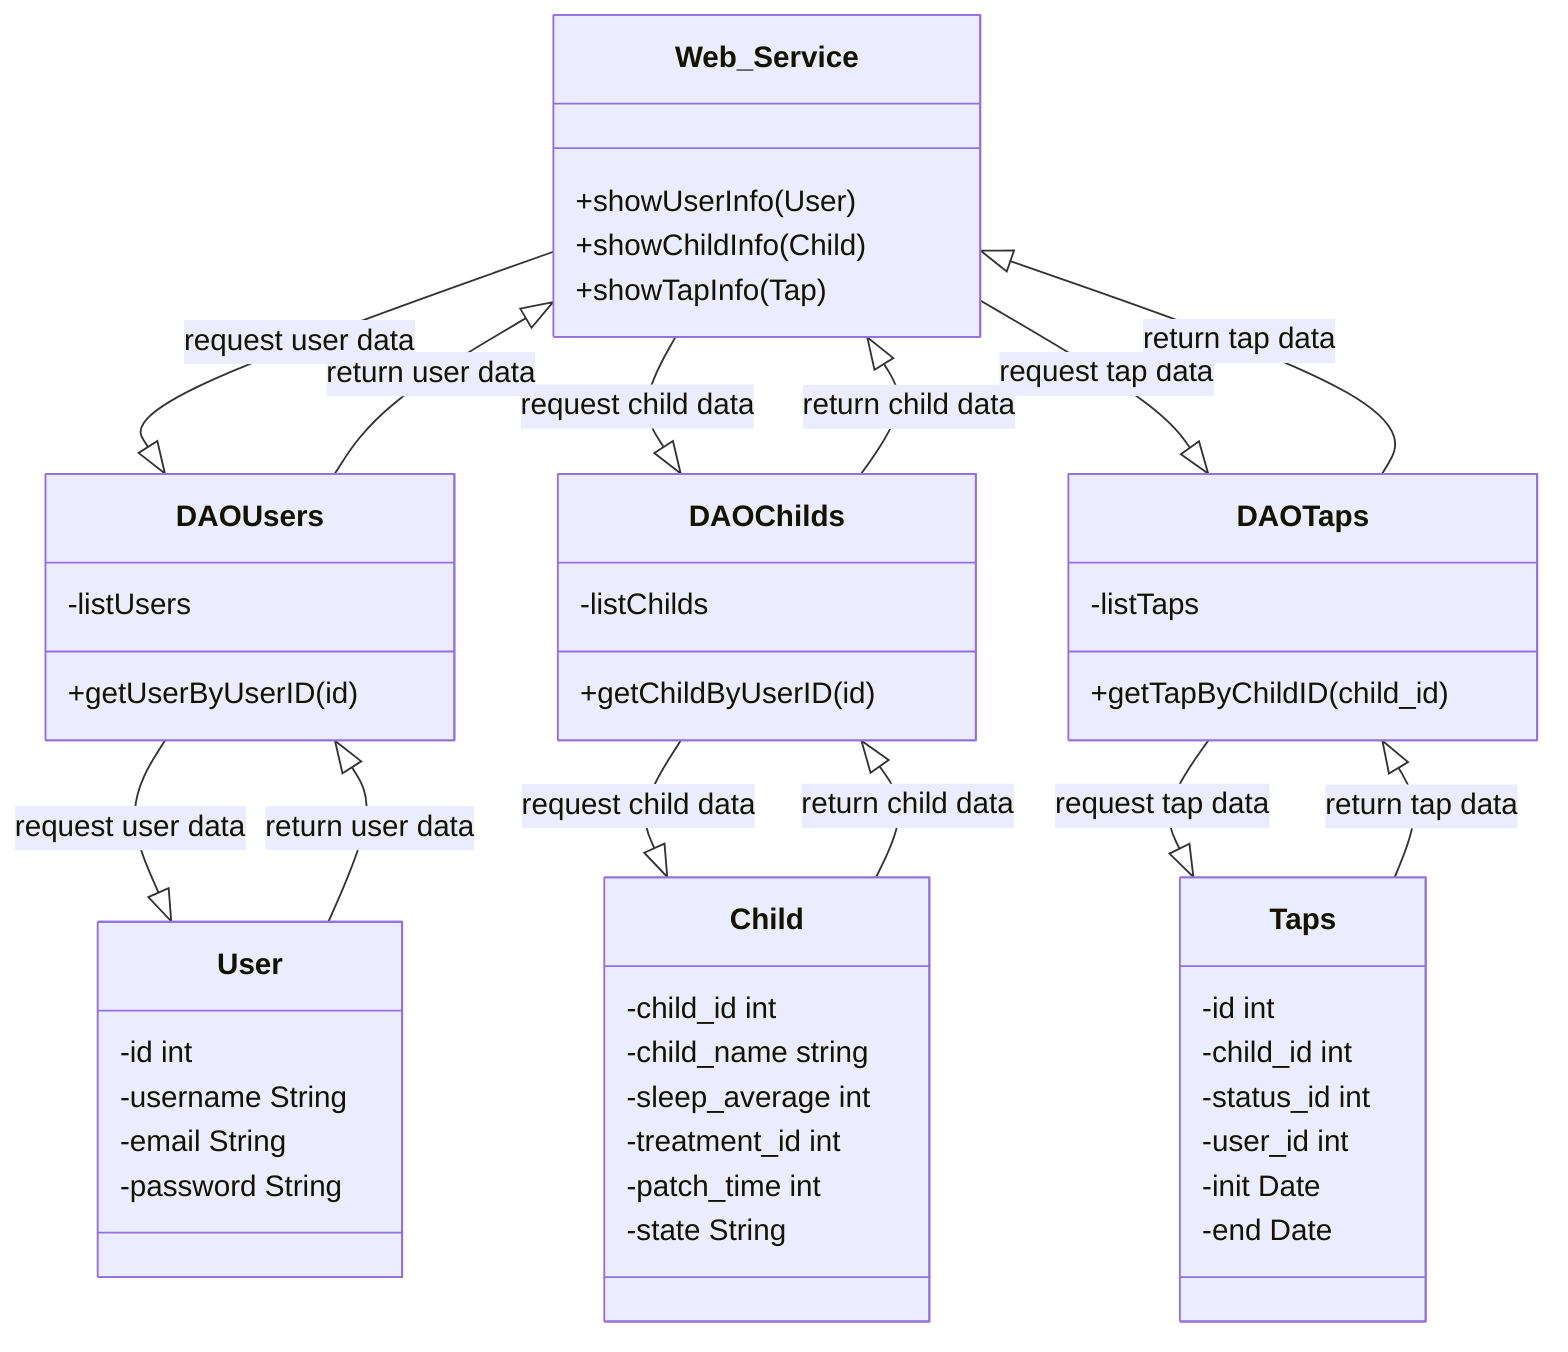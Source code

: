 classDiagram   
    Web_Service --|> DAOUsers: request user data
    Web_Service --|> DAOChilds: request child data
    Web_Service --|> DAOTaps: request tap data
    DAOUsers --|> User: request user data
    DAOUsers <|-- User: return user data
    DAOUsers --|> Web_Service:  return user data
    DAOChilds --|> Child: request child data
    DAOChilds <|-- Child: return child data
    DAOChilds --|> Web_Service:  return child data
    DAOTaps --|> Taps: request tap data
    DAOTaps <|-- Taps: return tap data
    DAOTaps --|> Web_Service:  return tap data
    
    class DAOUsers{
        -listUsers
        +getUserByUserID(id)
    }
    class DAOChilds{
        -listChilds
        +getChildByUserID(id)
    }
    class DAOTaps{
        -listTaps
        +getTapByChildID(child_id)
    }
    class Web_Service{
        +showUserInfo(User)
        +showChildInfo(Child)
        +showTapInfo(Tap)
    }
    class User{
        -id int
        -username String
        -email String
        -password String
    }
    class Child{
        -child_id int
        -child_name string
        -sleep_average int
        -treatment_id int
        -patch_time int
        -state String
    }
    class Taps{
        -id int
        -child_id int
        -status_id int
        -user_id int
        -init Date
        -end Date
    }
